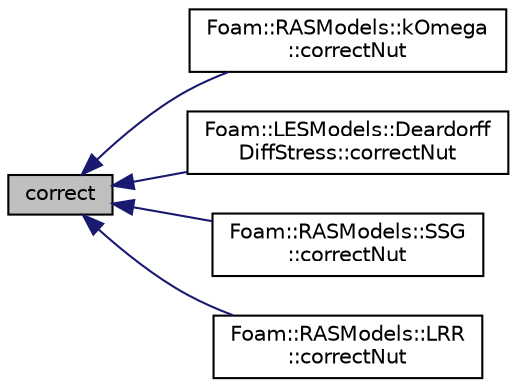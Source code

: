 digraph "correct"
{
  bgcolor="transparent";
  edge [fontname="Helvetica",fontsize="10",labelfontname="Helvetica",labelfontsize="10"];
  node [fontname="Helvetica",fontsize="10",shape=record];
  rankdir="LR";
  Node1 [label="correct",height=0.2,width=0.4,color="black", fillcolor="grey75", style="filled" fontcolor="black"];
  Node1 -> Node2 [dir="back",color="midnightblue",fontsize="10",style="solid",fontname="Helvetica"];
  Node2 [label="Foam::RASModels::kOmega\l::correctNut",height=0.2,width=0.4,color="black",URL="$classFoam_1_1RASModels_1_1kOmega.html#aaffe89433f18f1ee4137486e19219448"];
  Node1 -> Node3 [dir="back",color="midnightblue",fontsize="10",style="solid",fontname="Helvetica"];
  Node3 [label="Foam::LESModels::Deardorff\lDiffStress::correctNut",height=0.2,width=0.4,color="black",URL="$classFoam_1_1LESModels_1_1DeardorffDiffStress.html#aaffe89433f18f1ee4137486e19219448",tooltip="Update the eddy-viscosity. "];
  Node1 -> Node4 [dir="back",color="midnightblue",fontsize="10",style="solid",fontname="Helvetica"];
  Node4 [label="Foam::RASModels::SSG\l::correctNut",height=0.2,width=0.4,color="black",URL="$classFoam_1_1RASModels_1_1SSG.html#aaffe89433f18f1ee4137486e19219448",tooltip="Update the eddy-viscosity. "];
  Node1 -> Node5 [dir="back",color="midnightblue",fontsize="10",style="solid",fontname="Helvetica"];
  Node5 [label="Foam::RASModels::LRR\l::correctNut",height=0.2,width=0.4,color="black",URL="$classFoam_1_1RASModels_1_1LRR.html#aaffe89433f18f1ee4137486e19219448",tooltip="Update the eddy-viscosity. "];
}
